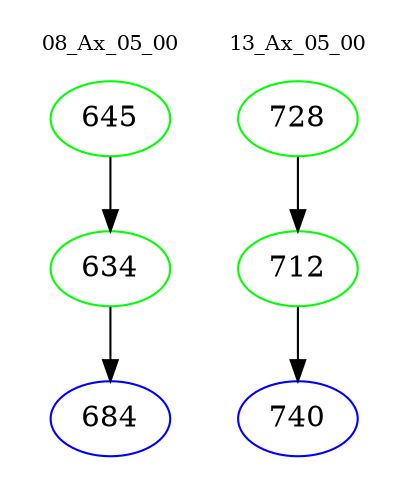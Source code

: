 digraph{
subgraph cluster_0 {
color = white
label = "08_Ax_05_00";
fontsize=10;
T0_645 [label="645", color="green"]
T0_645 -> T0_634 [color="black"]
T0_634 [label="634", color="green"]
T0_634 -> T0_684 [color="black"]
T0_684 [label="684", color="blue"]
}
subgraph cluster_1 {
color = white
label = "13_Ax_05_00";
fontsize=10;
T1_728 [label="728", color="green"]
T1_728 -> T1_712 [color="black"]
T1_712 [label="712", color="green"]
T1_712 -> T1_740 [color="black"]
T1_740 [label="740", color="blue"]
}
}
